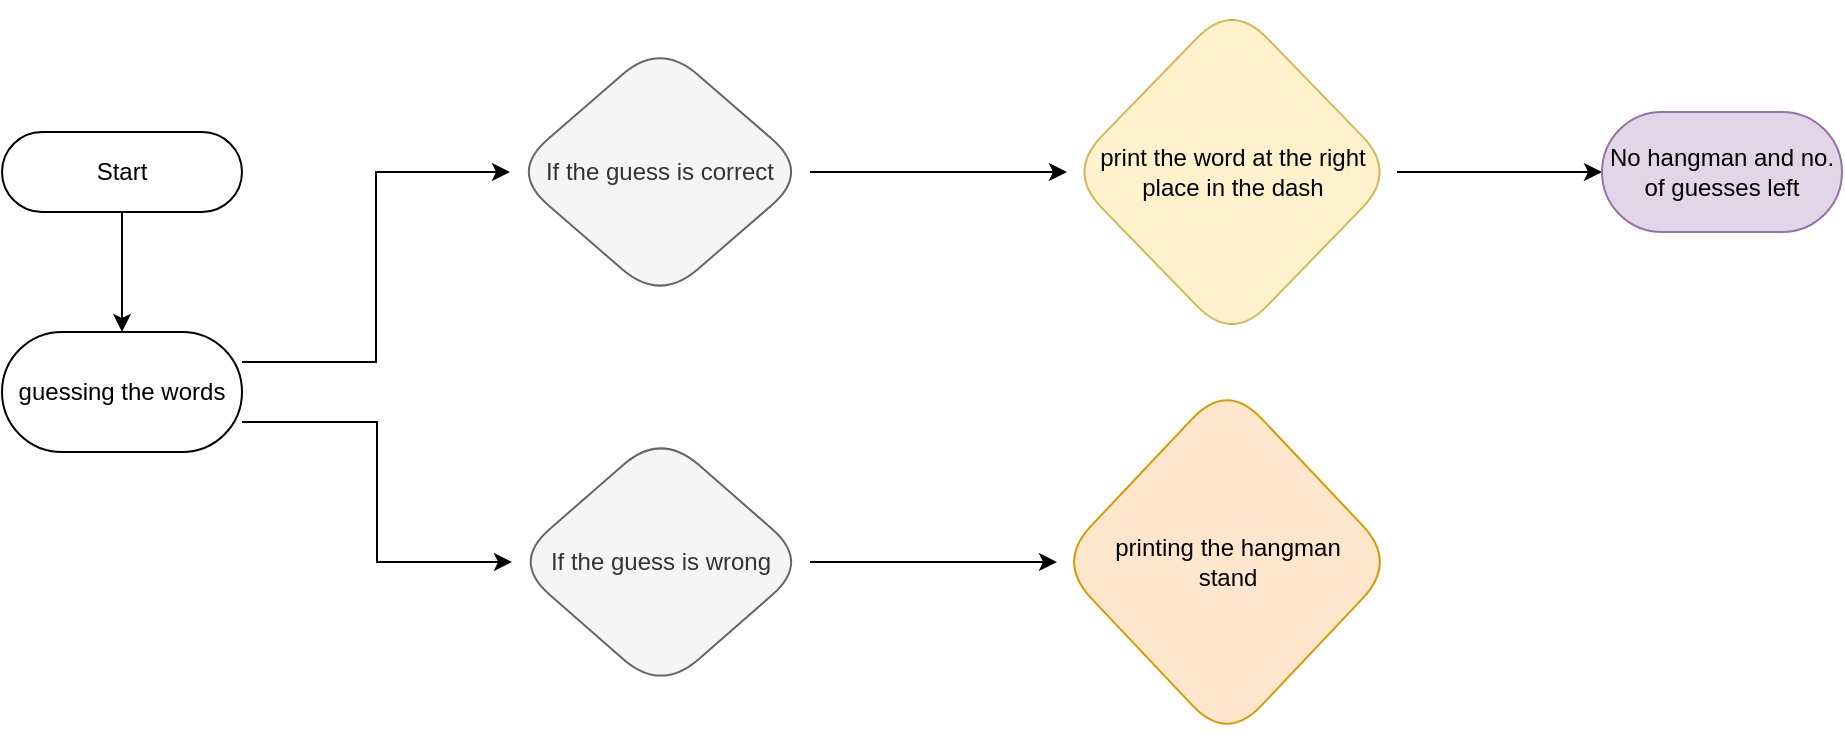 <mxfile version="24.4.4" type="github">
  <diagram id="C5RBs43oDa-KdzZeNtuy" name="Page-1">
    <mxGraphModel dx="750" dy="386" grid="1" gridSize="10" guides="1" tooltips="1" connect="1" arrows="1" fold="1" page="1" pageScale="1" pageWidth="827" pageHeight="1169" math="0" shadow="0">
      <root>
        <mxCell id="WIyWlLk6GJQsqaUBKTNV-0" />
        <mxCell id="WIyWlLk6GJQsqaUBKTNV-1" parent="WIyWlLk6GJQsqaUBKTNV-0" />
        <mxCell id="n_bgtGZWdlIXAuFnQNqS-7" style="edgeStyle=orthogonalEdgeStyle;rounded=0;orthogonalLoop=1;jettySize=auto;html=1;exitX=0.5;exitY=1;exitDx=0;exitDy=0;" edge="1" parent="WIyWlLk6GJQsqaUBKTNV-1" source="WIyWlLk6GJQsqaUBKTNV-3" target="n_bgtGZWdlIXAuFnQNqS-6">
          <mxGeometry relative="1" as="geometry" />
        </mxCell>
        <mxCell id="WIyWlLk6GJQsqaUBKTNV-3" value="Start" style="rounded=1;whiteSpace=wrap;html=1;fontSize=12;glass=0;strokeWidth=1;shadow=0;arcSize=50;" parent="WIyWlLk6GJQsqaUBKTNV-1" vertex="1">
          <mxGeometry x="160" y="80" width="120" height="40" as="geometry" />
        </mxCell>
        <mxCell id="n_bgtGZWdlIXAuFnQNqS-21" style="edgeStyle=orthogonalEdgeStyle;rounded=0;orthogonalLoop=1;jettySize=auto;html=1;exitX=1;exitY=0.25;exitDx=0;exitDy=0;entryX=0;entryY=0.5;entryDx=0;entryDy=0;" edge="1" parent="WIyWlLk6GJQsqaUBKTNV-1" source="n_bgtGZWdlIXAuFnQNqS-6" target="n_bgtGZWdlIXAuFnQNqS-9">
          <mxGeometry relative="1" as="geometry" />
        </mxCell>
        <mxCell id="n_bgtGZWdlIXAuFnQNqS-22" style="edgeStyle=orthogonalEdgeStyle;rounded=0;orthogonalLoop=1;jettySize=auto;html=1;exitX=1;exitY=0.75;exitDx=0;exitDy=0;entryX=0;entryY=0.5;entryDx=0;entryDy=0;" edge="1" parent="WIyWlLk6GJQsqaUBKTNV-1" source="n_bgtGZWdlIXAuFnQNqS-6" target="n_bgtGZWdlIXAuFnQNqS-17">
          <mxGeometry relative="1" as="geometry" />
        </mxCell>
        <mxCell id="n_bgtGZWdlIXAuFnQNqS-6" value="guessing the words" style="rounded=1;whiteSpace=wrap;html=1;arcSize=50;" vertex="1" parent="WIyWlLk6GJQsqaUBKTNV-1">
          <mxGeometry x="160" y="180" width="120" height="60" as="geometry" />
        </mxCell>
        <mxCell id="n_bgtGZWdlIXAuFnQNqS-13" value="" style="edgeStyle=orthogonalEdgeStyle;rounded=0;orthogonalLoop=1;jettySize=auto;html=1;" edge="1" parent="WIyWlLk6GJQsqaUBKTNV-1" source="n_bgtGZWdlIXAuFnQNqS-9" target="n_bgtGZWdlIXAuFnQNqS-12">
          <mxGeometry relative="1" as="geometry" />
        </mxCell>
        <mxCell id="n_bgtGZWdlIXAuFnQNqS-9" value="If the guess is correct" style="rhombus;whiteSpace=wrap;html=1;rounded=1;fillColor=#f5f5f5;fontColor=#333333;strokeColor=#666666;arcSize=50;" vertex="1" parent="WIyWlLk6GJQsqaUBKTNV-1">
          <mxGeometry x="414" y="35" width="150" height="130" as="geometry" />
        </mxCell>
        <mxCell id="n_bgtGZWdlIXAuFnQNqS-24" value="" style="edgeStyle=orthogonalEdgeStyle;rounded=0;orthogonalLoop=1;jettySize=auto;html=1;" edge="1" parent="WIyWlLk6GJQsqaUBKTNV-1" source="n_bgtGZWdlIXAuFnQNqS-12" target="n_bgtGZWdlIXAuFnQNqS-23">
          <mxGeometry relative="1" as="geometry" />
        </mxCell>
        <mxCell id="n_bgtGZWdlIXAuFnQNqS-12" value="print the word at the right place in the dash" style="rhombus;whiteSpace=wrap;html=1;rounded=1;fillColor=#fff2cc;strokeColor=#d6b656;arcSize=50;" vertex="1" parent="WIyWlLk6GJQsqaUBKTNV-1">
          <mxGeometry x="692.5" y="15" width="165" height="170" as="geometry" />
        </mxCell>
        <mxCell id="n_bgtGZWdlIXAuFnQNqS-20" value="" style="edgeStyle=orthogonalEdgeStyle;rounded=0;orthogonalLoop=1;jettySize=auto;html=1;" edge="1" parent="WIyWlLk6GJQsqaUBKTNV-1" source="n_bgtGZWdlIXAuFnQNqS-17" target="n_bgtGZWdlIXAuFnQNqS-19">
          <mxGeometry relative="1" as="geometry" />
        </mxCell>
        <mxCell id="n_bgtGZWdlIXAuFnQNqS-17" value="If the guess is wrong" style="rhombus;whiteSpace=wrap;html=1;rounded=1;fillColor=#f5f5f5;fontColor=#333333;strokeColor=#666666;arcSize=50;" vertex="1" parent="WIyWlLk6GJQsqaUBKTNV-1">
          <mxGeometry x="415" y="230" width="149" height="130" as="geometry" />
        </mxCell>
        <mxCell id="n_bgtGZWdlIXAuFnQNqS-19" value="printing the hangman&lt;div&gt;stand&lt;/div&gt;" style="rhombus;whiteSpace=wrap;html=1;rounded=1;fillColor=#ffe6cc;strokeColor=#d79b00;arcSize=50;" vertex="1" parent="WIyWlLk6GJQsqaUBKTNV-1">
          <mxGeometry x="687.5" y="205" width="170" height="180" as="geometry" />
        </mxCell>
        <mxCell id="n_bgtGZWdlIXAuFnQNqS-23" value="&lt;div style=&quot;&quot;&gt;&lt;span style=&quot;background-color: initial;&quot;&gt;No hangman and no. of guesses left&lt;/span&gt;&lt;br&gt;&lt;/div&gt;" style="whiteSpace=wrap;html=1;rounded=1;align=center;fillColor=#e1d5e7;strokeColor=#9673a6;arcSize=50;" vertex="1" parent="WIyWlLk6GJQsqaUBKTNV-1">
          <mxGeometry x="960" y="70" width="120" height="60" as="geometry" />
        </mxCell>
      </root>
    </mxGraphModel>
  </diagram>
</mxfile>

